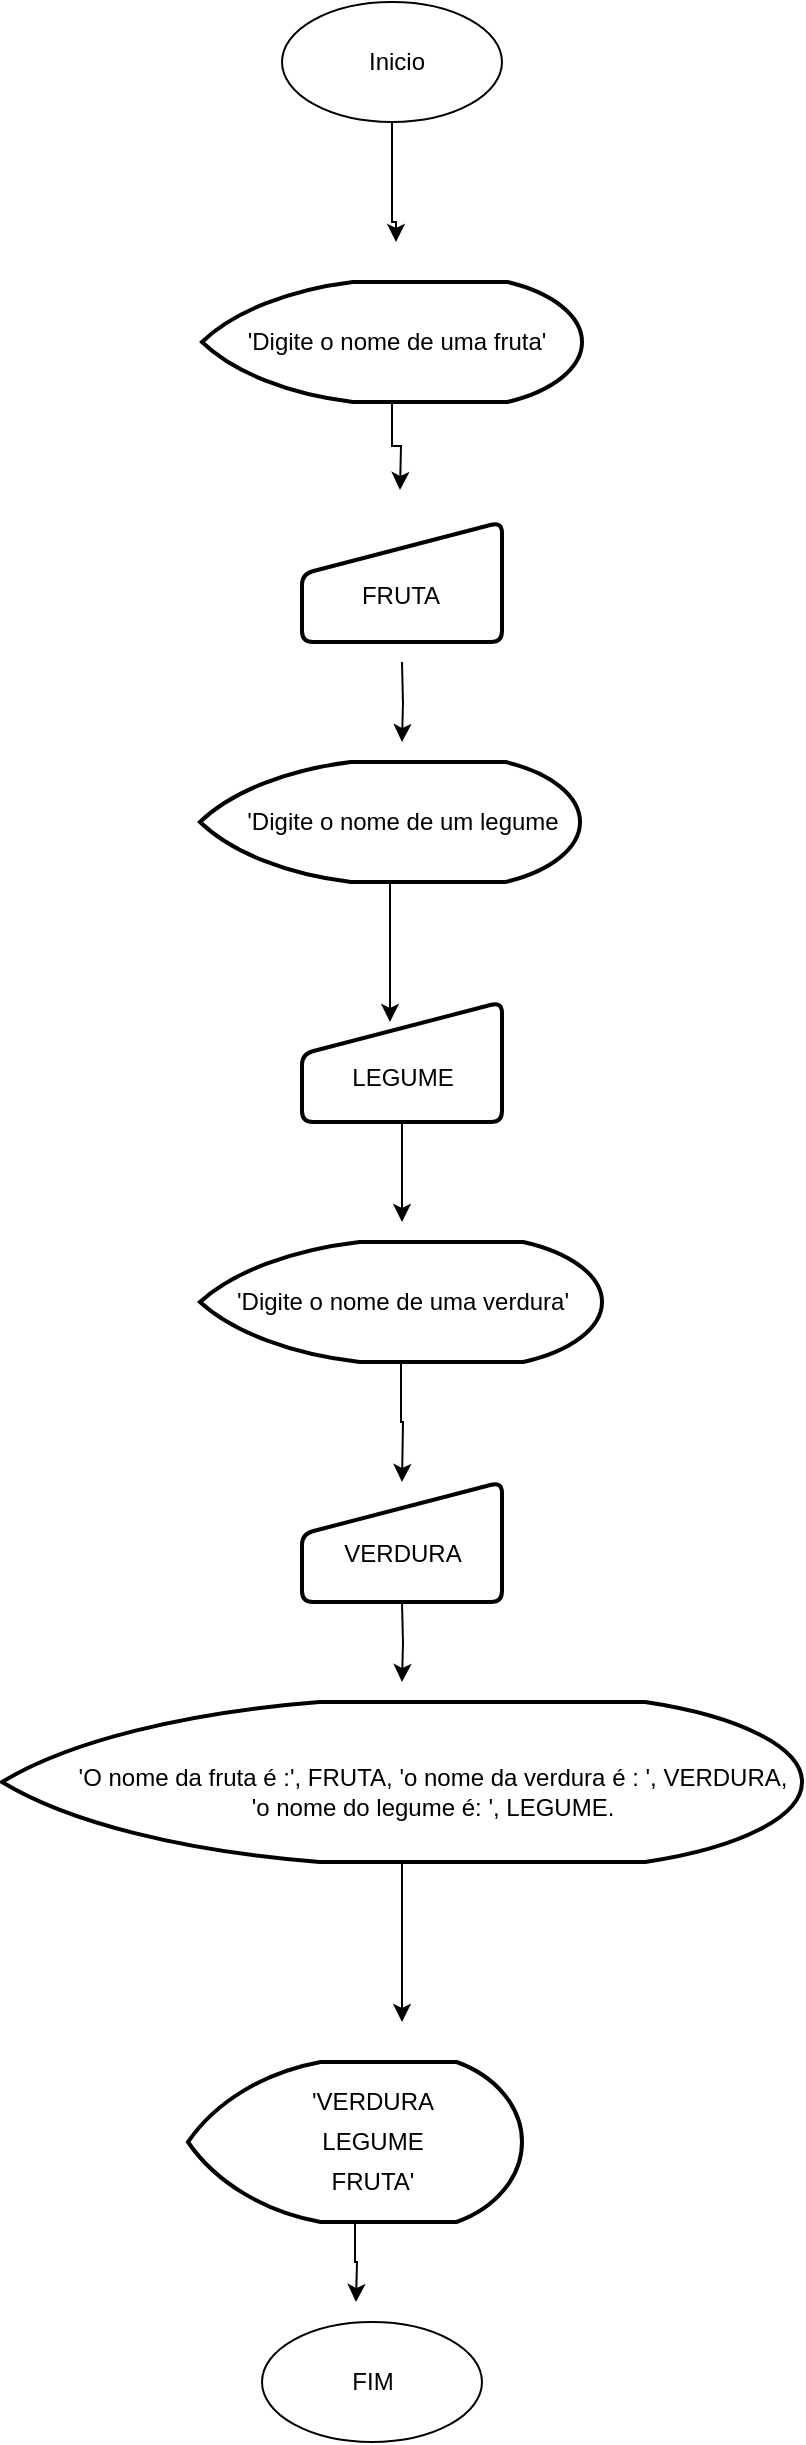 <mxfile version="14.6.3" type="device" pages="8"><diagram id="4xXaV6wJcyhRqf-PFZcg" name="Exercicio 1"><mxGraphModel dx="1021" dy="500" grid="1" gridSize="10" guides="1" tooltips="1" connect="1" arrows="1" fold="1" page="1" pageScale="1" pageWidth="827" pageHeight="1169" math="0" shadow="0"><root><mxCell id="0"/><mxCell id="1" parent="0"/><mxCell id="FfEBx_Qnck2A7VvQlP5I-17" value="" style="edgeStyle=orthogonalEdgeStyle;rounded=0;orthogonalLoop=1;jettySize=auto;html=1;" edge="1" parent="1" source="FfEBx_Qnck2A7VvQlP5I-1"><mxGeometry relative="1" as="geometry"><mxPoint x="417" y="340" as="targetPoint"/><Array as="points"><mxPoint x="415" y="330"/><mxPoint x="417" y="330"/></Array></mxGeometry></mxCell><mxCell id="FfEBx_Qnck2A7VvQlP5I-1" value="" style="ellipse;whiteSpace=wrap;html=1;" vertex="1" parent="1"><mxGeometry x="360" y="220" width="110" height="60" as="geometry"/></mxCell><mxCell id="FfEBx_Qnck2A7VvQlP5I-2" value="Inicio" style="text;html=1;align=center;verticalAlign=middle;resizable=0;points=[];autosize=1;strokeColor=none;" vertex="1" parent="1"><mxGeometry x="397" y="240" width="40" height="20" as="geometry"/></mxCell><mxCell id="FfEBx_Qnck2A7VvQlP5I-18" value="" style="edgeStyle=orthogonalEdgeStyle;rounded=0;orthogonalLoop=1;jettySize=auto;html=1;" edge="1" parent="1" source="FfEBx_Qnck2A7VvQlP5I-3"><mxGeometry relative="1" as="geometry"><mxPoint x="419" y="464" as="targetPoint"/></mxGeometry></mxCell><mxCell id="FfEBx_Qnck2A7VvQlP5I-3" value="" style="strokeWidth=2;html=1;shape=mxgraph.flowchart.display;whiteSpace=wrap;" vertex="1" parent="1"><mxGeometry x="320" y="360" width="190" height="60" as="geometry"/></mxCell><mxCell id="FfEBx_Qnck2A7VvQlP5I-5" value="'Digite o nome de uma fruta'" style="text;html=1;align=center;verticalAlign=middle;resizable=0;points=[];autosize=1;strokeColor=none;" vertex="1" parent="1"><mxGeometry x="337" y="380" width="160" height="20" as="geometry"/></mxCell><mxCell id="FfEBx_Qnck2A7VvQlP5I-6" value="" style="html=1;strokeWidth=2;shape=manualInput;whiteSpace=wrap;rounded=1;size=26;arcSize=11;" vertex="1" parent="1"><mxGeometry x="370" y="480" width="100" height="60" as="geometry"/></mxCell><mxCell id="FfEBx_Qnck2A7VvQlP5I-20" value="" style="edgeStyle=orthogonalEdgeStyle;rounded=0;orthogonalLoop=1;jettySize=auto;html=1;" edge="1" parent="1"><mxGeometry relative="1" as="geometry"><mxPoint x="420" y="550" as="sourcePoint"/><mxPoint x="420" y="590" as="targetPoint"/></mxGeometry></mxCell><mxCell id="FfEBx_Qnck2A7VvQlP5I-7" value="FRUTA" style="text;html=1;align=center;verticalAlign=middle;resizable=0;points=[];autosize=1;strokeColor=none;" vertex="1" parent="1"><mxGeometry x="394" y="507" width="50" height="20" as="geometry"/></mxCell><mxCell id="FfEBx_Qnck2A7VvQlP5I-21" value="" style="edgeStyle=orthogonalEdgeStyle;rounded=0;orthogonalLoop=1;jettySize=auto;html=1;" edge="1" parent="1" source="FfEBx_Qnck2A7VvQlP5I-8"><mxGeometry relative="1" as="geometry"><mxPoint x="414" y="730" as="targetPoint"/></mxGeometry></mxCell><mxCell id="FfEBx_Qnck2A7VvQlP5I-8" value="" style="strokeWidth=2;html=1;shape=mxgraph.flowchart.display;whiteSpace=wrap;" vertex="1" parent="1"><mxGeometry x="319" y="600" width="190" height="60" as="geometry"/></mxCell><mxCell id="FfEBx_Qnck2A7VvQlP5I-9" value="'Digite o nome de um legume" style="text;html=1;align=center;verticalAlign=middle;resizable=0;points=[];autosize=1;strokeColor=none;" vertex="1" parent="1"><mxGeometry x="335" y="620" width="170" height="20" as="geometry"/></mxCell><mxCell id="FfEBx_Qnck2A7VvQlP5I-23" value="" style="edgeStyle=orthogonalEdgeStyle;rounded=0;orthogonalLoop=1;jettySize=auto;html=1;" edge="1" parent="1" source="FfEBx_Qnck2A7VvQlP5I-10"><mxGeometry relative="1" as="geometry"><mxPoint x="420" y="830" as="targetPoint"/></mxGeometry></mxCell><mxCell id="FfEBx_Qnck2A7VvQlP5I-10" value="" style="html=1;strokeWidth=2;shape=manualInput;whiteSpace=wrap;rounded=1;size=26;arcSize=11;" vertex="1" parent="1"><mxGeometry x="370" y="720" width="100" height="60" as="geometry"/></mxCell><mxCell id="FfEBx_Qnck2A7VvQlP5I-11" value="LEGUME" style="text;html=1;align=center;verticalAlign=middle;resizable=0;points=[];autosize=1;strokeColor=none;" vertex="1" parent="1"><mxGeometry x="385" y="748" width="70" height="20" as="geometry"/></mxCell><mxCell id="FfEBx_Qnck2A7VvQlP5I-22" value="" style="edgeStyle=orthogonalEdgeStyle;rounded=0;orthogonalLoop=1;jettySize=auto;html=1;" edge="1" parent="1" source="FfEBx_Qnck2A7VvQlP5I-12"><mxGeometry relative="1" as="geometry"><mxPoint x="420" y="960" as="targetPoint"/></mxGeometry></mxCell><mxCell id="FfEBx_Qnck2A7VvQlP5I-12" value="" style="strokeWidth=2;html=1;shape=mxgraph.flowchart.display;whiteSpace=wrap;" vertex="1" parent="1"><mxGeometry x="319" y="840" width="201" height="60" as="geometry"/></mxCell><mxCell id="FfEBx_Qnck2A7VvQlP5I-13" value="'Digite o nome de uma verdura'" style="text;html=1;align=center;verticalAlign=middle;resizable=0;points=[];autosize=1;strokeColor=none;" vertex="1" parent="1"><mxGeometry x="330" y="860" width="180" height="20" as="geometry"/></mxCell><mxCell id="FfEBx_Qnck2A7VvQlP5I-14" value="" style="html=1;strokeWidth=2;shape=manualInput;whiteSpace=wrap;rounded=1;size=26;arcSize=11;" vertex="1" parent="1"><mxGeometry x="370" y="960" width="100" height="60" as="geometry"/></mxCell><mxCell id="FfEBx_Qnck2A7VvQlP5I-26" value="" style="edgeStyle=orthogonalEdgeStyle;rounded=0;orthogonalLoop=1;jettySize=auto;html=1;" edge="1" parent="1"><mxGeometry relative="1" as="geometry"><mxPoint x="420" y="1020" as="sourcePoint"/><mxPoint x="420" y="1060" as="targetPoint"/></mxGeometry></mxCell><mxCell id="FfEBx_Qnck2A7VvQlP5I-15" value="VERDURA" style="text;html=1;align=center;verticalAlign=middle;resizable=0;points=[];autosize=1;strokeColor=none;" vertex="1" parent="1"><mxGeometry x="385" y="986" width="70" height="20" as="geometry"/></mxCell><mxCell id="FfEBx_Qnck2A7VvQlP5I-31" value="" style="edgeStyle=orthogonalEdgeStyle;rounded=0;orthogonalLoop=1;jettySize=auto;html=1;" edge="1" parent="1" source="FfEBx_Qnck2A7VvQlP5I-24"><mxGeometry relative="1" as="geometry"><mxPoint x="420" y="1230" as="targetPoint"/></mxGeometry></mxCell><mxCell id="FfEBx_Qnck2A7VvQlP5I-24" value="" style="strokeWidth=2;html=1;shape=mxgraph.flowchart.display;whiteSpace=wrap;" vertex="1" parent="1"><mxGeometry x="220" y="1070" width="400" height="80" as="geometry"/></mxCell><mxCell id="FfEBx_Qnck2A7VvQlP5I-25" value="'O nome da fruta é :', FRUTA, 'o nome da verdura é : ', VERDURA, &lt;br&gt;'o nome do legume é: ', LEGUME." style="text;html=1;align=center;verticalAlign=middle;resizable=0;points=[];autosize=1;strokeColor=none;" vertex="1" parent="1"><mxGeometry x="250" y="1100" width="370" height="30" as="geometry"/></mxCell><mxCell id="FfEBx_Qnck2A7VvQlP5I-34" value="" style="edgeStyle=orthogonalEdgeStyle;rounded=0;orthogonalLoop=1;jettySize=auto;html=1;" edge="1" parent="1" source="FfEBx_Qnck2A7VvQlP5I-27"><mxGeometry relative="1" as="geometry"><mxPoint x="397" y="1370" as="targetPoint"/></mxGeometry></mxCell><mxCell id="FfEBx_Qnck2A7VvQlP5I-27" value="" style="strokeWidth=2;html=1;shape=mxgraph.flowchart.display;whiteSpace=wrap;" vertex="1" parent="1"><mxGeometry x="313" y="1250" width="167" height="80" as="geometry"/></mxCell><mxCell id="FfEBx_Qnck2A7VvQlP5I-28" value="'VERDURA" style="text;html=1;align=center;verticalAlign=middle;resizable=0;points=[];autosize=1;strokeColor=none;" vertex="1" parent="1"><mxGeometry x="365" y="1260" width="80" height="20" as="geometry"/></mxCell><mxCell id="FfEBx_Qnck2A7VvQlP5I-29" value="LEGUME" style="text;html=1;align=center;verticalAlign=middle;resizable=0;points=[];autosize=1;strokeColor=none;" vertex="1" parent="1"><mxGeometry x="370" y="1280" width="70" height="20" as="geometry"/></mxCell><mxCell id="FfEBx_Qnck2A7VvQlP5I-30" value="FRUTA'" style="text;html=1;align=center;verticalAlign=middle;resizable=0;points=[];autosize=1;strokeColor=none;" vertex="1" parent="1"><mxGeometry x="375" y="1300" width="60" height="20" as="geometry"/></mxCell><mxCell id="FfEBx_Qnck2A7VvQlP5I-32" value="" style="ellipse;whiteSpace=wrap;html=1;" vertex="1" parent="1"><mxGeometry x="350" y="1380" width="110" height="60" as="geometry"/></mxCell><mxCell id="FfEBx_Qnck2A7VvQlP5I-33" value="FIM" style="text;html=1;align=center;verticalAlign=middle;resizable=0;points=[];autosize=1;strokeColor=none;" vertex="1" parent="1"><mxGeometry x="385" y="1400" width="40" height="20" as="geometry"/></mxCell></root></mxGraphModel></diagram><diagram id="eUPMlc7Hm2FNqiWHgAwe" name="Exercicio 2"><mxGraphModel dx="723" dy="402" grid="1" gridSize="10" guides="1" tooltips="1" connect="1" arrows="1" fold="1" page="1" pageScale="1" pageWidth="827" pageHeight="1169" math="0" shadow="0"><root><mxCell id="I_I2NzcYlWP0dSkJJv5J-0"/><mxCell id="I_I2NzcYlWP0dSkJJv5J-1" parent="I_I2NzcYlWP0dSkJJv5J-0"/><mxCell id="BSDb73-Xir1l4lAZEhzO-0" value="" style="edgeStyle=orthogonalEdgeStyle;rounded=0;orthogonalLoop=1;jettySize=auto;html=1;" edge="1" parent="I_I2NzcYlWP0dSkJJv5J-1" source="BSDb73-Xir1l4lAZEhzO-1"><mxGeometry relative="1" as="geometry"><mxPoint x="417" y="340" as="targetPoint"/><Array as="points"><mxPoint x="415" y="330"/><mxPoint x="417" y="330"/></Array></mxGeometry></mxCell><mxCell id="BSDb73-Xir1l4lAZEhzO-1" value="" style="ellipse;whiteSpace=wrap;html=1;" vertex="1" parent="I_I2NzcYlWP0dSkJJv5J-1"><mxGeometry x="360" y="220" width="110" height="60" as="geometry"/></mxCell><mxCell id="BSDb73-Xir1l4lAZEhzO-2" value="Inicio" style="text;html=1;align=center;verticalAlign=middle;resizable=0;points=[];autosize=1;strokeColor=none;" vertex="1" parent="I_I2NzcYlWP0dSkJJv5J-1"><mxGeometry x="397" y="240" width="40" height="20" as="geometry"/></mxCell><mxCell id="BSDb73-Xir1l4lAZEhzO-60" value="" style="edgeStyle=orthogonalEdgeStyle;rounded=0;orthogonalLoop=1;jettySize=auto;html=1;" edge="1" parent="I_I2NzcYlWP0dSkJJv5J-1" source="BSDb73-Xir1l4lAZEhzO-4" target="BSDb73-Xir1l4lAZEhzO-6"><mxGeometry relative="1" as="geometry"/></mxCell><mxCell id="BSDb73-Xir1l4lAZEhzO-4" value="" style="strokeWidth=2;html=1;shape=mxgraph.flowchart.display;whiteSpace=wrap;" vertex="1" parent="I_I2NzcYlWP0dSkJJv5J-1"><mxGeometry x="320" y="360" width="190" height="60" as="geometry"/></mxCell><mxCell id="BSDb73-Xir1l4lAZEhzO-5" value="'Digite o nome de uma fruta'" style="text;html=1;align=center;verticalAlign=middle;resizable=0;points=[];autosize=1;strokeColor=none;" vertex="1" parent="I_I2NzcYlWP0dSkJJv5J-1"><mxGeometry x="337" y="380" width="160" height="20" as="geometry"/></mxCell><mxCell id="BSDb73-Xir1l4lAZEhzO-6" value="" style="html=1;strokeWidth=2;shape=manualInput;whiteSpace=wrap;rounded=1;size=26;arcSize=11;" vertex="1" parent="I_I2NzcYlWP0dSkJJv5J-1"><mxGeometry x="370" y="480" width="100" height="60" as="geometry"/></mxCell><mxCell id="BSDb73-Xir1l4lAZEhzO-7" value="" style="edgeStyle=orthogonalEdgeStyle;rounded=0;orthogonalLoop=1;jettySize=auto;html=1;" edge="1" parent="I_I2NzcYlWP0dSkJJv5J-1"><mxGeometry relative="1" as="geometry"><mxPoint x="420" y="550" as="sourcePoint"/><mxPoint x="420" y="590" as="targetPoint"/></mxGeometry></mxCell><mxCell id="BSDb73-Xir1l4lAZEhzO-8" value="FRUTA" style="text;html=1;align=center;verticalAlign=middle;resizable=0;points=[];autosize=1;strokeColor=none;" vertex="1" parent="I_I2NzcYlWP0dSkJJv5J-1"><mxGeometry x="394" y="507" width="50" height="20" as="geometry"/></mxCell><mxCell id="BSDb73-Xir1l4lAZEhzO-61" value="" style="strokeWidth=2;html=1;shape=mxgraph.flowchart.display;whiteSpace=wrap;" vertex="1" parent="I_I2NzcYlWP0dSkJJv5J-1"><mxGeometry x="319" y="600" width="190" height="60" as="geometry"/></mxCell><mxCell id="BSDb73-Xir1l4lAZEhzO-62" value="'Digite o valor da fruta'" style="text;html=1;align=center;verticalAlign=middle;resizable=0;points=[];autosize=1;strokeColor=none;" vertex="1" parent="I_I2NzcYlWP0dSkJJv5J-1"><mxGeometry x="355" y="620" width="130" height="20" as="geometry"/></mxCell><mxCell id="BSDb73-Xir1l4lAZEhzO-65" value="valor_fruta" style="text;html=1;align=center;verticalAlign=middle;resizable=0;points=[];autosize=1;strokeColor=none;" vertex="1" parent="I_I2NzcYlWP0dSkJJv5J-1"><mxGeometry x="400" y="746" width="70" height="20" as="geometry"/></mxCell><mxCell id="PiwWalhbkOJah1XLX6K4-0" value="" style="edgeStyle=orthogonalEdgeStyle;rounded=0;orthogonalLoop=1;jettySize=auto;html=1;" edge="1" parent="I_I2NzcYlWP0dSkJJv5J-1" source="PiwWalhbkOJah1XLX6K4-1"><mxGeometry relative="1" as="geometry"><mxPoint x="414" y="730" as="targetPoint"/></mxGeometry></mxCell><mxCell id="PiwWalhbkOJah1XLX6K4-1" value="" style="strokeWidth=2;html=1;shape=mxgraph.flowchart.display;whiteSpace=wrap;" vertex="1" parent="I_I2NzcYlWP0dSkJJv5J-1"><mxGeometry x="319" y="600" width="190" height="60" as="geometry"/></mxCell><mxCell id="PiwWalhbkOJah1XLX6K4-2" value="'Digite o preço da fruta'" style="text;html=1;align=center;verticalAlign=middle;resizable=0;points=[];autosize=1;strokeColor=none;" vertex="1" parent="I_I2NzcYlWP0dSkJJv5J-1"><mxGeometry x="350" y="620" width="140" height="20" as="geometry"/></mxCell><mxCell id="PiwWalhbkOJah1XLX6K4-3" value="" style="edgeStyle=orthogonalEdgeStyle;rounded=0;orthogonalLoop=1;jettySize=auto;html=1;" edge="1" parent="I_I2NzcYlWP0dSkJJv5J-1" source="PiwWalhbkOJah1XLX6K4-4"><mxGeometry relative="1" as="geometry"><mxPoint x="420" y="830" as="targetPoint"/></mxGeometry></mxCell><mxCell id="PiwWalhbkOJah1XLX6K4-4" value="" style="html=1;strokeWidth=2;shape=manualInput;whiteSpace=wrap;rounded=1;size=26;arcSize=11;" vertex="1" parent="I_I2NzcYlWP0dSkJJv5J-1"><mxGeometry x="370" y="720" width="100" height="60" as="geometry"/></mxCell><mxCell id="PiwWalhbkOJah1XLX6K4-5" value="preco_fruta" style="text;html=1;align=center;verticalAlign=middle;resizable=0;points=[];autosize=1;strokeColor=none;" vertex="1" parent="I_I2NzcYlWP0dSkJJv5J-1"><mxGeometry x="380" y="748" width="80" height="20" as="geometry"/></mxCell><mxCell id="PiwWalhbkOJah1XLX6K4-6" value="" style="edgeStyle=orthogonalEdgeStyle;rounded=0;orthogonalLoop=1;jettySize=auto;html=1;" edge="1" parent="I_I2NzcYlWP0dSkJJv5J-1" source="PiwWalhbkOJah1XLX6K4-7" target="PiwWalhbkOJah1XLX6K4-9"><mxGeometry relative="1" as="geometry"/></mxCell><mxCell id="PiwWalhbkOJah1XLX6K4-7" value="" style="strokeWidth=2;html=1;shape=mxgraph.flowchart.display;whiteSpace=wrap;" vertex="1" parent="I_I2NzcYlWP0dSkJJv5J-1"><mxGeometry x="319" y="840" width="190" height="60" as="geometry"/></mxCell><mxCell id="PiwWalhbkOJah1XLX6K4-8" value="'Digite o nome de um&amp;nbsp; legume'" style="text;html=1;align=center;verticalAlign=middle;resizable=0;points=[];autosize=1;strokeColor=none;" vertex="1" parent="I_I2NzcYlWP0dSkJJv5J-1"><mxGeometry x="326" y="860" width="180" height="20" as="geometry"/></mxCell><mxCell id="PiwWalhbkOJah1XLX6K4-16" value="" style="edgeStyle=orthogonalEdgeStyle;rounded=0;orthogonalLoop=1;jettySize=auto;html=1;" edge="1" parent="I_I2NzcYlWP0dSkJJv5J-1" source="PiwWalhbkOJah1XLX6K4-9"><mxGeometry relative="1" as="geometry"><mxPoint x="420" y="1070" as="targetPoint"/></mxGeometry></mxCell><mxCell id="PiwWalhbkOJah1XLX6K4-9" value="" style="html=1;strokeWidth=2;shape=manualInput;whiteSpace=wrap;rounded=1;size=26;arcSize=11;" vertex="1" parent="I_I2NzcYlWP0dSkJJv5J-1"><mxGeometry x="369" y="960" width="100" height="60" as="geometry"/></mxCell><mxCell id="PiwWalhbkOJah1XLX6K4-10" value="LEGUME" style="text;html=1;align=center;verticalAlign=middle;resizable=0;points=[];autosize=1;strokeColor=none;" vertex="1" parent="I_I2NzcYlWP0dSkJJv5J-1"><mxGeometry x="383" y="987" width="70" height="20" as="geometry"/></mxCell><mxCell id="PiwWalhbkOJah1XLX6K4-11" value="" style="edgeStyle=orthogonalEdgeStyle;rounded=0;orthogonalLoop=1;jettySize=auto;html=1;" edge="1" parent="I_I2NzcYlWP0dSkJJv5J-1" source="PiwWalhbkOJah1XLX6K4-12" target="PiwWalhbkOJah1XLX6K4-14"><mxGeometry relative="1" as="geometry"/></mxCell><mxCell id="PiwWalhbkOJah1XLX6K4-12" value="" style="strokeWidth=2;html=1;shape=mxgraph.flowchart.display;whiteSpace=wrap;" vertex="1" parent="I_I2NzcYlWP0dSkJJv5J-1"><mxGeometry x="323" y="1080" width="190" height="60" as="geometry"/></mxCell><mxCell id="PiwWalhbkOJah1XLX6K4-13" value="'Digite o preço do legume'" style="text;html=1;align=center;verticalAlign=middle;resizable=0;points=[];autosize=1;strokeColor=none;" vertex="1" parent="I_I2NzcYlWP0dSkJJv5J-1"><mxGeometry x="345" y="1100" width="150" height="20" as="geometry"/></mxCell><mxCell id="PiwWalhbkOJah1XLX6K4-23" value="" style="edgeStyle=orthogonalEdgeStyle;rounded=0;orthogonalLoop=1;jettySize=auto;html=1;" edge="1" parent="I_I2NzcYlWP0dSkJJv5J-1" source="PiwWalhbkOJah1XLX6K4-14"><mxGeometry relative="1" as="geometry"><mxPoint x="422" y="1310" as="targetPoint"/></mxGeometry></mxCell><mxCell id="PiwWalhbkOJah1XLX6K4-14" value="" style="html=1;strokeWidth=2;shape=manualInput;whiteSpace=wrap;rounded=1;size=26;arcSize=11;" vertex="1" parent="I_I2NzcYlWP0dSkJJv5J-1"><mxGeometry x="373" y="1200" width="100" height="60" as="geometry"/></mxCell><mxCell id="PiwWalhbkOJah1XLX6K4-15" value="preco_legume" style="text;html=1;align=center;verticalAlign=middle;resizable=0;points=[];autosize=1;strokeColor=none;" vertex="1" parent="I_I2NzcYlWP0dSkJJv5J-1"><mxGeometry x="377" y="1227" width="90" height="20" as="geometry"/></mxCell><mxCell id="PiwWalhbkOJah1XLX6K4-17" value="" style="edgeStyle=orthogonalEdgeStyle;rounded=0;orthogonalLoop=1;jettySize=auto;html=1;" edge="1" parent="I_I2NzcYlWP0dSkJJv5J-1" source="PiwWalhbkOJah1XLX6K4-18" target="PiwWalhbkOJah1XLX6K4-20"><mxGeometry relative="1" as="geometry"/></mxCell><mxCell id="PiwWalhbkOJah1XLX6K4-18" value="" style="strokeWidth=2;html=1;shape=mxgraph.flowchart.display;whiteSpace=wrap;" vertex="1" parent="I_I2NzcYlWP0dSkJJv5J-1"><mxGeometry x="325" y="1320" width="190" height="60" as="geometry"/></mxCell><mxCell id="PiwWalhbkOJah1XLX6K4-19" value="'Digite o nome de uma verdura'" style="text;html=1;align=center;verticalAlign=middle;resizable=0;points=[];autosize=1;strokeColor=none;" vertex="1" parent="I_I2NzcYlWP0dSkJJv5J-1"><mxGeometry x="332" y="1340" width="180" height="20" as="geometry"/></mxCell><mxCell id="PiwWalhbkOJah1XLX6K4-29" value="" style="edgeStyle=orthogonalEdgeStyle;rounded=0;orthogonalLoop=1;jettySize=auto;html=1;" edge="1" parent="I_I2NzcYlWP0dSkJJv5J-1" source="PiwWalhbkOJah1XLX6K4-20"><mxGeometry relative="1" as="geometry"><mxPoint x="425" y="1550" as="targetPoint"/></mxGeometry></mxCell><mxCell id="PiwWalhbkOJah1XLX6K4-20" value="" style="html=1;strokeWidth=2;shape=manualInput;whiteSpace=wrap;rounded=1;size=26;arcSize=11;" vertex="1" parent="I_I2NzcYlWP0dSkJJv5J-1"><mxGeometry x="375" y="1440" width="100" height="60" as="geometry"/></mxCell><mxCell id="PiwWalhbkOJah1XLX6K4-21" value="VERDURA" style="text;html=1;align=center;verticalAlign=middle;resizable=0;points=[];autosize=1;strokeColor=none;" vertex="1" parent="I_I2NzcYlWP0dSkJJv5J-1"><mxGeometry x="389" y="1467" width="70" height="20" as="geometry"/></mxCell><mxCell id="PiwWalhbkOJah1XLX6K4-24" value="" style="edgeStyle=orthogonalEdgeStyle;rounded=0;orthogonalLoop=1;jettySize=auto;html=1;" edge="1" parent="I_I2NzcYlWP0dSkJJv5J-1" source="PiwWalhbkOJah1XLX6K4-25" target="PiwWalhbkOJah1XLX6K4-27"><mxGeometry relative="1" as="geometry"/></mxCell><mxCell id="PiwWalhbkOJah1XLX6K4-25" value="" style="strokeWidth=2;html=1;shape=mxgraph.flowchart.display;whiteSpace=wrap;" vertex="1" parent="I_I2NzcYlWP0dSkJJv5J-1"><mxGeometry x="319" y="1560" width="190" height="60" as="geometry"/></mxCell><mxCell id="PiwWalhbkOJah1XLX6K4-26" value="'Digite o preço da VERDURA'" style="text;html=1;align=center;verticalAlign=middle;resizable=0;points=[];autosize=1;strokeColor=none;" vertex="1" parent="I_I2NzcYlWP0dSkJJv5J-1"><mxGeometry x="331" y="1580" width="170" height="20" as="geometry"/></mxCell><mxCell id="PiwWalhbkOJah1XLX6K4-37" value="" style="edgeStyle=orthogonalEdgeStyle;rounded=0;orthogonalLoop=1;jettySize=auto;html=1;" edge="1" parent="I_I2NzcYlWP0dSkJJv5J-1" source="PiwWalhbkOJah1XLX6K4-27"><mxGeometry relative="1" as="geometry"><mxPoint x="417" y="1775" as="targetPoint"/></mxGeometry></mxCell><mxCell id="PiwWalhbkOJah1XLX6K4-27" value="" style="html=1;strokeWidth=2;shape=manualInput;whiteSpace=wrap;rounded=1;size=26;arcSize=11;" vertex="1" parent="I_I2NzcYlWP0dSkJJv5J-1"><mxGeometry x="369" y="1680" width="100" height="60" as="geometry"/></mxCell><mxCell id="PiwWalhbkOJah1XLX6K4-28" value="preco_verdura" style="text;html=1;align=center;verticalAlign=middle;resizable=0;points=[];autosize=1;strokeColor=none;" vertex="1" parent="I_I2NzcYlWP0dSkJJv5J-1"><mxGeometry x="373" y="1707" width="90" height="20" as="geometry"/></mxCell><mxCell id="PiwWalhbkOJah1XLX6K4-38" value="" style="edgeStyle=orthogonalEdgeStyle;rounded=0;orthogonalLoop=1;jettySize=auto;html=1;" edge="1" parent="I_I2NzcYlWP0dSkJJv5J-1" source="PiwWalhbkOJah1XLX6K4-30"><mxGeometry relative="1" as="geometry"><mxPoint x="415" y="1875" as="targetPoint"/></mxGeometry></mxCell><mxCell id="PiwWalhbkOJah1XLX6K4-30" value="" style="strokeWidth=2;html=1;shape=mxgraph.flowchart.display;whiteSpace=wrap;" vertex="1" parent="I_I2NzcYlWP0dSkJJv5J-1"><mxGeometry x="325" y="1790" width="171" height="60" as="geometry"/></mxCell><mxCell id="PiwWalhbkOJah1XLX6K4-31" value="'FRUTA : preco_fruta'" style="text;html=1;align=center;verticalAlign=middle;resizable=0;points=[];autosize=1;strokeColor=none;" vertex="1" parent="I_I2NzcYlWP0dSkJJv5J-1"><mxGeometry x="352" y="1810" width="130" height="20" as="geometry"/></mxCell><mxCell id="PiwWalhbkOJah1XLX6K4-39" value="" style="edgeStyle=orthogonalEdgeStyle;rounded=0;orthogonalLoop=1;jettySize=auto;html=1;" edge="1" parent="I_I2NzcYlWP0dSkJJv5J-1" source="PiwWalhbkOJah1XLX6K4-32"><mxGeometry relative="1" as="geometry"><mxPoint x="409" y="1990" as="targetPoint"/></mxGeometry></mxCell><mxCell id="PiwWalhbkOJah1XLX6K4-32" value="" style="strokeWidth=2;html=1;shape=mxgraph.flowchart.display;whiteSpace=wrap;" vertex="1" parent="I_I2NzcYlWP0dSkJJv5J-1"><mxGeometry x="323" y="1880" width="171" height="60" as="geometry"/></mxCell><mxCell id="PiwWalhbkOJah1XLX6K4-33" value="'LEGUME : preco_legume'" style="text;html=1;align=center;verticalAlign=middle;resizable=0;points=[];autosize=1;strokeColor=none;" vertex="1" parent="I_I2NzcYlWP0dSkJJv5J-1"><mxGeometry x="335" y="1900" width="160" height="20" as="geometry"/></mxCell><mxCell id="PiwWalhbkOJah1XLX6K4-40" value="" style="edgeStyle=orthogonalEdgeStyle;rounded=0;orthogonalLoop=1;jettySize=auto;html=1;" edge="1" parent="I_I2NzcYlWP0dSkJJv5J-1" source="PiwWalhbkOJah1XLX6K4-34" target="PiwWalhbkOJah1XLX6K4-36"><mxGeometry relative="1" as="geometry"/></mxCell><mxCell id="PiwWalhbkOJah1XLX6K4-34" value="" style="strokeWidth=2;html=1;shape=mxgraph.flowchart.display;whiteSpace=wrap;" vertex="1" parent="I_I2NzcYlWP0dSkJJv5J-1"><mxGeometry x="326" y="2000" width="171" height="60" as="geometry"/></mxCell><mxCell id="PiwWalhbkOJah1XLX6K4-35" value="'VERDURA : preco_verdura'" style="text;html=1;align=center;verticalAlign=middle;resizable=0;points=[];autosize=1;strokeColor=none;" vertex="1" parent="I_I2NzcYlWP0dSkJJv5J-1"><mxGeometry x="330" y="2020" width="170" height="20" as="geometry"/></mxCell><mxCell id="PiwWalhbkOJah1XLX6K4-36" value="FIM" style="ellipse;whiteSpace=wrap;html=1;" vertex="1" parent="I_I2NzcYlWP0dSkJJv5J-1"><mxGeometry x="357" y="2130" width="110" height="60" as="geometry"/></mxCell></root></mxGraphModel></diagram><diagram id="bEf9chpRdKnAudlRC2JS" name="Exercicio 3"><mxGraphModel dx="1021" dy="567" grid="1" gridSize="10" guides="1" tooltips="1" connect="1" arrows="1" fold="1" page="1" pageScale="1" pageWidth="827" pageHeight="1169" math="0" shadow="0"><root><mxCell id="dAYqcPEC16UT9F-lGAGG-0"/><mxCell id="dAYqcPEC16UT9F-lGAGG-1" parent="dAYqcPEC16UT9F-lGAGG-0"/><mxCell id="dAYqcPEC16UT9F-lGAGG-2" value="" style="verticalLabelPosition=bottom;verticalAlign=top;html=1;shape=mxgraph.flowchart.on-page_reference;" vertex="1" parent="dAYqcPEC16UT9F-lGAGG-1"><mxGeometry x="360" y="60" width="100" height="70" as="geometry"/></mxCell><mxCell id="dAYqcPEC16UT9F-lGAGG-16" value="" style="edgeStyle=orthogonalEdgeStyle;rounded=0;orthogonalLoop=1;jettySize=auto;html=1;fontSize=16;" edge="1" parent="dAYqcPEC16UT9F-lGAGG-1"><mxGeometry relative="1" as="geometry"><mxPoint x="415" y="140" as="sourcePoint"/><mxPoint x="415" y="170" as="targetPoint"/></mxGeometry></mxCell><mxCell id="dAYqcPEC16UT9F-lGAGG-3" value="Inicio" style="text;html=1;align=center;verticalAlign=middle;resizable=0;points=[];autosize=1;strokeColor=none;" vertex="1" parent="dAYqcPEC16UT9F-lGAGG-1"><mxGeometry x="390" y="85" width="40" height="20" as="geometry"/></mxCell><mxCell id="dAYqcPEC16UT9F-lGAGG-4" value="" style="strokeWidth=2;html=1;shape=mxgraph.flowchart.display;whiteSpace=wrap;" vertex="1" parent="dAYqcPEC16UT9F-lGAGG-1"><mxGeometry x="310" y="190" width="190" height="60" as="geometry"/></mxCell><mxCell id="dAYqcPEC16UT9F-lGAGG-5" value="'Digite um número'" style="text;html=1;align=center;verticalAlign=middle;resizable=0;points=[];autosize=1;strokeColor=none;fontSize=16;" vertex="1" parent="dAYqcPEC16UT9F-lGAGG-1"><mxGeometry x="340" y="210" width="150" height="20" as="geometry"/></mxCell><mxCell id="dAYqcPEC16UT9F-lGAGG-6" value="" style="html=1;strokeWidth=2;shape=manualInput;whiteSpace=wrap;rounded=1;size=26;arcSize=11;fontSize=16;" vertex="1" parent="dAYqcPEC16UT9F-lGAGG-1"><mxGeometry x="364" y="320" width="100" height="60" as="geometry"/></mxCell><mxCell id="dAYqcPEC16UT9F-lGAGG-7" value="numero" style="text;html=1;align=center;verticalAlign=middle;resizable=0;points=[];autosize=1;strokeColor=none;fontSize=16;" vertex="1" parent="dAYqcPEC16UT9F-lGAGG-1"><mxGeometry x="380" y="347" width="70" height="20" as="geometry"/></mxCell><mxCell id="dAYqcPEC16UT9F-lGAGG-8" value="" style="rounded=1;whiteSpace=wrap;html=1;fontSize=16;" vertex="1" parent="dAYqcPEC16UT9F-lGAGG-1"><mxGeometry x="324" y="440" width="180" height="60" as="geometry"/></mxCell><mxCell id="dAYqcPEC16UT9F-lGAGG-9" value="DOBRO = numero * 2&amp;nbsp;" style="text;html=1;align=center;verticalAlign=middle;resizable=0;points=[];autosize=1;strokeColor=none;fontSize=16;" vertex="1" parent="dAYqcPEC16UT9F-lGAGG-1"><mxGeometry x="325" y="460" width="180" height="20" as="geometry"/></mxCell><mxCell id="dAYqcPEC16UT9F-lGAGG-10" value="" style="rounded=1;whiteSpace=wrap;html=1;fontSize=16;" vertex="1" parent="dAYqcPEC16UT9F-lGAGG-1"><mxGeometry x="325" y="570" width="180" height="60" as="geometry"/></mxCell><mxCell id="dAYqcPEC16UT9F-lGAGG-11" value="TRIPLO = numero&amp;nbsp; *&amp;nbsp; 3" style="text;html=1;align=center;verticalAlign=middle;resizable=0;points=[];autosize=1;strokeColor=none;fontSize=16;" vertex="1" parent="dAYqcPEC16UT9F-lGAGG-1"><mxGeometry x="324" y="590" width="180" height="20" as="geometry"/></mxCell><mxCell id="dAYqcPEC16UT9F-lGAGG-12" value="" style="strokeWidth=2;html=1;shape=mxgraph.flowchart.display;whiteSpace=wrap;fontSize=16;" vertex="1" parent="dAYqcPEC16UT9F-lGAGG-1"><mxGeometry x="269" y="710" width="290" height="70" as="geometry"/></mxCell><mxCell id="dAYqcPEC16UT9F-lGAGG-13" value="'O dobro de', numero, 'é', DOBRO" style="text;html=1;align=center;verticalAlign=middle;resizable=0;points=[];autosize=1;strokeColor=none;fontSize=16;" vertex="1" parent="dAYqcPEC16UT9F-lGAGG-1"><mxGeometry x="299" y="735" width="260" height="20" as="geometry"/></mxCell><mxCell id="dAYqcPEC16UT9F-lGAGG-14" value="" style="strokeWidth=2;html=1;shape=mxgraph.flowchart.display;whiteSpace=wrap;fontSize=16;" vertex="1" parent="dAYqcPEC16UT9F-lGAGG-1"><mxGeometry x="270" y="850" width="290" height="70" as="geometry"/></mxCell><mxCell id="dAYqcPEC16UT9F-lGAGG-15" value="'O triplo de', numero, 'é', TRIPLO" style="text;html=1;align=center;verticalAlign=middle;resizable=0;points=[];autosize=1;strokeColor=none;fontSize=16;" vertex="1" parent="dAYqcPEC16UT9F-lGAGG-1"><mxGeometry x="295" y="875" width="250" height="20" as="geometry"/></mxCell><mxCell id="dAYqcPEC16UT9F-lGAGG-17" value="" style="edgeStyle=orthogonalEdgeStyle;rounded=0;orthogonalLoop=1;jettySize=auto;html=1;fontSize=16;" edge="1" parent="dAYqcPEC16UT9F-lGAGG-1"><mxGeometry relative="1" as="geometry"><mxPoint x="419.41" y="260.0" as="sourcePoint"/><mxPoint x="419.41" y="290.0" as="targetPoint"/></mxGeometry></mxCell><mxCell id="dAYqcPEC16UT9F-lGAGG-18" value="" style="edgeStyle=orthogonalEdgeStyle;rounded=0;orthogonalLoop=1;jettySize=auto;html=1;fontSize=16;" edge="1" parent="dAYqcPEC16UT9F-lGAGG-1"><mxGeometry relative="1" as="geometry"><mxPoint x="414" y="390.0" as="sourcePoint"/><mxPoint x="414" y="420.0" as="targetPoint"/></mxGeometry></mxCell><mxCell id="dAYqcPEC16UT9F-lGAGG-19" value="" style="edgeStyle=orthogonalEdgeStyle;rounded=0;orthogonalLoop=1;jettySize=auto;html=1;fontSize=16;" edge="1" parent="dAYqcPEC16UT9F-lGAGG-1"><mxGeometry relative="1" as="geometry"><mxPoint x="413.41" y="510.0" as="sourcePoint"/><mxPoint x="413.41" y="540.0" as="targetPoint"/></mxGeometry></mxCell><mxCell id="dAYqcPEC16UT9F-lGAGG-20" value="" style="edgeStyle=orthogonalEdgeStyle;rounded=0;orthogonalLoop=1;jettySize=auto;html=1;fontSize=16;" edge="1" parent="dAYqcPEC16UT9F-lGAGG-1"><mxGeometry relative="1" as="geometry"><mxPoint x="419.41" y="650.0" as="sourcePoint"/><mxPoint x="419.41" y="680.0" as="targetPoint"/></mxGeometry></mxCell><mxCell id="dAYqcPEC16UT9F-lGAGG-21" value="" style="edgeStyle=orthogonalEdgeStyle;rounded=0;orthogonalLoop=1;jettySize=auto;html=1;fontSize=16;" edge="1" parent="dAYqcPEC16UT9F-lGAGG-1"><mxGeometry relative="1" as="geometry"><mxPoint x="419.41" y="800" as="sourcePoint"/><mxPoint x="419.41" y="830" as="targetPoint"/></mxGeometry></mxCell><mxCell id="dAYqcPEC16UT9F-lGAGG-22" value="" style="verticalLabelPosition=bottom;verticalAlign=top;html=1;shape=mxgraph.flowchart.on-page_reference;" vertex="1" parent="dAYqcPEC16UT9F-lGAGG-1"><mxGeometry x="379" y="950" width="100" height="70" as="geometry"/></mxCell><mxCell id="dAYqcPEC16UT9F-lGAGG-23" value="FIM" style="text;html=1;align=center;verticalAlign=middle;resizable=0;points=[];autosize=1;strokeColor=none;fontSize=16;" vertex="1" parent="dAYqcPEC16UT9F-lGAGG-1"><mxGeometry x="414" y="975" width="40" height="20" as="geometry"/></mxCell></root></mxGraphModel></diagram><diagram id="GV2D9OoF0_krZhId5atf" name="Exercicio 4"><mxGraphModel dx="868" dy="482" grid="1" gridSize="10" guides="1" tooltips="1" connect="1" arrows="1" fold="1" page="1" pageScale="1" pageWidth="827" pageHeight="1169" math="0" shadow="0"><root><mxCell id="1rzENRnoWqWWFmCOSDcs-0"/><mxCell id="1rzENRnoWqWWFmCOSDcs-1" parent="1rzENRnoWqWWFmCOSDcs-0"/></root></mxGraphModel></diagram><diagram name="Exercicio 1" id="BUvHTShKJ4N17NCe9JIi"><mxGraphModel dx="1021" dy="567" grid="1" gridSize="10" guides="1" tooltips="1" connect="1" arrows="1" fold="1" page="1" pageScale="1" pageWidth="827" pageHeight="1169" math="0" shadow="0"><root><mxCell id="0"/><mxCell id="1" parent="0"/><mxCell id="FfEBx_Qnck2A7VvQlP5I-17" value="" style="edgeStyle=orthogonalEdgeStyle;rounded=0;orthogonalLoop=1;jettySize=auto;html=1;" edge="1" parent="1" source="FfEBx_Qnck2A7VvQlP5I-1"><mxGeometry relative="1" as="geometry"><mxPoint x="417" y="340" as="targetPoint"/><Array as="points"><mxPoint x="415" y="330"/><mxPoint x="417" y="330"/></Array></mxGeometry></mxCell><mxCell id="FfEBx_Qnck2A7VvQlP5I-1" value="" style="ellipse;whiteSpace=wrap;html=1;" vertex="1" parent="1"><mxGeometry x="360" y="220" width="110" height="60" as="geometry"/></mxCell><mxCell id="FfEBx_Qnck2A7VvQlP5I-2" value="Inicio" style="text;html=1;align=center;verticalAlign=middle;resizable=0;points=[];autosize=1;strokeColor=none;" vertex="1" parent="1"><mxGeometry x="397" y="240" width="40" height="20" as="geometry"/></mxCell><mxCell id="FfEBx_Qnck2A7VvQlP5I-18" value="" style="edgeStyle=orthogonalEdgeStyle;rounded=0;orthogonalLoop=1;jettySize=auto;html=1;" edge="1" parent="1" source="FfEBx_Qnck2A7VvQlP5I-3"><mxGeometry relative="1" as="geometry"><mxPoint x="419" y="464" as="targetPoint"/></mxGeometry></mxCell><mxCell id="FfEBx_Qnck2A7VvQlP5I-3" value="" style="strokeWidth=2;html=1;shape=mxgraph.flowchart.display;whiteSpace=wrap;" vertex="1" parent="1"><mxGeometry x="320" y="360" width="190" height="60" as="geometry"/></mxCell><mxCell id="FfEBx_Qnck2A7VvQlP5I-5" value="'Digite o nome de uma fruta'" style="text;html=1;align=center;verticalAlign=middle;resizable=0;points=[];autosize=1;strokeColor=none;" vertex="1" parent="1"><mxGeometry x="337" y="380" width="160" height="20" as="geometry"/></mxCell><mxCell id="FfEBx_Qnck2A7VvQlP5I-6" value="" style="html=1;strokeWidth=2;shape=manualInput;whiteSpace=wrap;rounded=1;size=26;arcSize=11;" vertex="1" parent="1"><mxGeometry x="370" y="480" width="100" height="60" as="geometry"/></mxCell><mxCell id="FfEBx_Qnck2A7VvQlP5I-20" value="" style="edgeStyle=orthogonalEdgeStyle;rounded=0;orthogonalLoop=1;jettySize=auto;html=1;" edge="1" parent="1"><mxGeometry relative="1" as="geometry"><mxPoint x="420" y="550" as="sourcePoint"/><mxPoint x="420" y="590" as="targetPoint"/></mxGeometry></mxCell><mxCell id="FfEBx_Qnck2A7VvQlP5I-7" value="FRUTA" style="text;html=1;align=center;verticalAlign=middle;resizable=0;points=[];autosize=1;strokeColor=none;" vertex="1" parent="1"><mxGeometry x="394" y="507" width="50" height="20" as="geometry"/></mxCell><mxCell id="FfEBx_Qnck2A7VvQlP5I-21" value="" style="edgeStyle=orthogonalEdgeStyle;rounded=0;orthogonalLoop=1;jettySize=auto;html=1;" edge="1" parent="1" source="FfEBx_Qnck2A7VvQlP5I-8"><mxGeometry relative="1" as="geometry"><mxPoint x="414" y="730" as="targetPoint"/></mxGeometry></mxCell><mxCell id="FfEBx_Qnck2A7VvQlP5I-8" value="" style="strokeWidth=2;html=1;shape=mxgraph.flowchart.display;whiteSpace=wrap;" vertex="1" parent="1"><mxGeometry x="319" y="600" width="190" height="60" as="geometry"/></mxCell><mxCell id="FfEBx_Qnck2A7VvQlP5I-9" value="'Digite o nome de um legume" style="text;html=1;align=center;verticalAlign=middle;resizable=0;points=[];autosize=1;strokeColor=none;" vertex="1" parent="1"><mxGeometry x="335" y="620" width="170" height="20" as="geometry"/></mxCell><mxCell id="FfEBx_Qnck2A7VvQlP5I-23" value="" style="edgeStyle=orthogonalEdgeStyle;rounded=0;orthogonalLoop=1;jettySize=auto;html=1;" edge="1" parent="1" source="FfEBx_Qnck2A7VvQlP5I-10"><mxGeometry relative="1" as="geometry"><mxPoint x="420" y="830" as="targetPoint"/></mxGeometry></mxCell><mxCell id="FfEBx_Qnck2A7VvQlP5I-10" value="" style="html=1;strokeWidth=2;shape=manualInput;whiteSpace=wrap;rounded=1;size=26;arcSize=11;" vertex="1" parent="1"><mxGeometry x="370" y="720" width="100" height="60" as="geometry"/></mxCell><mxCell id="FfEBx_Qnck2A7VvQlP5I-11" value="LEGUME" style="text;html=1;align=center;verticalAlign=middle;resizable=0;points=[];autosize=1;strokeColor=none;" vertex="1" parent="1"><mxGeometry x="385" y="748" width="70" height="20" as="geometry"/></mxCell><mxCell id="FfEBx_Qnck2A7VvQlP5I-22" value="" style="edgeStyle=orthogonalEdgeStyle;rounded=0;orthogonalLoop=1;jettySize=auto;html=1;" edge="1" parent="1" source="FfEBx_Qnck2A7VvQlP5I-12"><mxGeometry relative="1" as="geometry"><mxPoint x="420" y="960" as="targetPoint"/></mxGeometry></mxCell><mxCell id="FfEBx_Qnck2A7VvQlP5I-12" value="" style="strokeWidth=2;html=1;shape=mxgraph.flowchart.display;whiteSpace=wrap;" vertex="1" parent="1"><mxGeometry x="319" y="840" width="201" height="60" as="geometry"/></mxCell><mxCell id="FfEBx_Qnck2A7VvQlP5I-13" value="'Digite o nome de uma verdura'" style="text;html=1;align=center;verticalAlign=middle;resizable=0;points=[];autosize=1;strokeColor=none;" vertex="1" parent="1"><mxGeometry x="330" y="860" width="180" height="20" as="geometry"/></mxCell><mxCell id="FfEBx_Qnck2A7VvQlP5I-14" value="" style="html=1;strokeWidth=2;shape=manualInput;whiteSpace=wrap;rounded=1;size=26;arcSize=11;" vertex="1" parent="1"><mxGeometry x="370" y="960" width="100" height="60" as="geometry"/></mxCell><mxCell id="FfEBx_Qnck2A7VvQlP5I-26" value="" style="edgeStyle=orthogonalEdgeStyle;rounded=0;orthogonalLoop=1;jettySize=auto;html=1;" edge="1" parent="1"><mxGeometry relative="1" as="geometry"><mxPoint x="420" y="1020" as="sourcePoint"/><mxPoint x="420" y="1060" as="targetPoint"/></mxGeometry></mxCell><mxCell id="FfEBx_Qnck2A7VvQlP5I-15" value="VERDURA" style="text;html=1;align=center;verticalAlign=middle;resizable=0;points=[];autosize=1;strokeColor=none;" vertex="1" parent="1"><mxGeometry x="385" y="986" width="70" height="20" as="geometry"/></mxCell><mxCell id="FfEBx_Qnck2A7VvQlP5I-31" value="" style="edgeStyle=orthogonalEdgeStyle;rounded=0;orthogonalLoop=1;jettySize=auto;html=1;" edge="1" parent="1" source="FfEBx_Qnck2A7VvQlP5I-24"><mxGeometry relative="1" as="geometry"><mxPoint x="420" y="1230" as="targetPoint"/></mxGeometry></mxCell><mxCell id="FfEBx_Qnck2A7VvQlP5I-24" value="" style="strokeWidth=2;html=1;shape=mxgraph.flowchart.display;whiteSpace=wrap;" vertex="1" parent="1"><mxGeometry x="220" y="1070" width="400" height="80" as="geometry"/></mxCell><mxCell id="FfEBx_Qnck2A7VvQlP5I-25" value="'O nome da fruta é :', FRUTA, 'o nome da verdura é : ', VERDURA, &lt;br&gt;'o nome do legume é: ', LEGUME." style="text;html=1;align=center;verticalAlign=middle;resizable=0;points=[];autosize=1;strokeColor=none;" vertex="1" parent="1"><mxGeometry x="250" y="1100" width="370" height="30" as="geometry"/></mxCell><mxCell id="FfEBx_Qnck2A7VvQlP5I-34" value="" style="edgeStyle=orthogonalEdgeStyle;rounded=0;orthogonalLoop=1;jettySize=auto;html=1;" edge="1" parent="1" source="FfEBx_Qnck2A7VvQlP5I-27"><mxGeometry relative="1" as="geometry"><mxPoint x="397" y="1370" as="targetPoint"/></mxGeometry></mxCell><mxCell id="FfEBx_Qnck2A7VvQlP5I-27" value="" style="strokeWidth=2;html=1;shape=mxgraph.flowchart.display;whiteSpace=wrap;" vertex="1" parent="1"><mxGeometry x="313" y="1250" width="167" height="80" as="geometry"/></mxCell><mxCell id="FfEBx_Qnck2A7VvQlP5I-28" value="'VERDURA" style="text;html=1;align=center;verticalAlign=middle;resizable=0;points=[];autosize=1;strokeColor=none;" vertex="1" parent="1"><mxGeometry x="365" y="1260" width="80" height="20" as="geometry"/></mxCell><mxCell id="FfEBx_Qnck2A7VvQlP5I-29" value="LEGUME" style="text;html=1;align=center;verticalAlign=middle;resizable=0;points=[];autosize=1;strokeColor=none;" vertex="1" parent="1"><mxGeometry x="370" y="1280" width="70" height="20" as="geometry"/></mxCell><mxCell id="FfEBx_Qnck2A7VvQlP5I-30" value="FRUTA'" style="text;html=1;align=center;verticalAlign=middle;resizable=0;points=[];autosize=1;strokeColor=none;" vertex="1" parent="1"><mxGeometry x="375" y="1300" width="60" height="20" as="geometry"/></mxCell><mxCell id="FfEBx_Qnck2A7VvQlP5I-32" value="" style="ellipse;whiteSpace=wrap;html=1;" vertex="1" parent="1"><mxGeometry x="350" y="1380" width="110" height="60" as="geometry"/></mxCell><mxCell id="FfEBx_Qnck2A7VvQlP5I-33" value="FIM" style="text;html=1;align=center;verticalAlign=middle;resizable=0;points=[];autosize=1;strokeColor=none;" vertex="1" parent="1"><mxGeometry x="385" y="1400" width="40" height="20" as="geometry"/></mxCell></root></mxGraphModel></diagram><diagram name="Exercicio 2" id="iZ9Trmf2UrL71tV9Ak_H"><mxGraphModel dx="723" dy="402" grid="1" gridSize="10" guides="1" tooltips="1" connect="1" arrows="1" fold="1" page="1" pageScale="1" pageWidth="827" pageHeight="1169" math="0" shadow="0"><root><mxCell id="I_I2NzcYlWP0dSkJJv5J-0"/><mxCell id="I_I2NzcYlWP0dSkJJv5J-1" parent="I_I2NzcYlWP0dSkJJv5J-0"/><mxCell id="BSDb73-Xir1l4lAZEhzO-0" value="" style="edgeStyle=orthogonalEdgeStyle;rounded=0;orthogonalLoop=1;jettySize=auto;html=1;" edge="1" parent="I_I2NzcYlWP0dSkJJv5J-1" source="BSDb73-Xir1l4lAZEhzO-1"><mxGeometry relative="1" as="geometry"><mxPoint x="417" y="340" as="targetPoint"/><Array as="points"><mxPoint x="415" y="330"/><mxPoint x="417" y="330"/></Array></mxGeometry></mxCell><mxCell id="BSDb73-Xir1l4lAZEhzO-1" value="" style="ellipse;whiteSpace=wrap;html=1;" vertex="1" parent="I_I2NzcYlWP0dSkJJv5J-1"><mxGeometry x="360" y="220" width="110" height="60" as="geometry"/></mxCell><mxCell id="BSDb73-Xir1l4lAZEhzO-2" value="Inicio" style="text;html=1;align=center;verticalAlign=middle;resizable=0;points=[];autosize=1;strokeColor=none;" vertex="1" parent="I_I2NzcYlWP0dSkJJv5J-1"><mxGeometry x="397" y="240" width="40" height="20" as="geometry"/></mxCell><mxCell id="BSDb73-Xir1l4lAZEhzO-60" value="" style="edgeStyle=orthogonalEdgeStyle;rounded=0;orthogonalLoop=1;jettySize=auto;html=1;" edge="1" parent="I_I2NzcYlWP0dSkJJv5J-1" source="BSDb73-Xir1l4lAZEhzO-4" target="BSDb73-Xir1l4lAZEhzO-6"><mxGeometry relative="1" as="geometry"/></mxCell><mxCell id="BSDb73-Xir1l4lAZEhzO-4" value="" style="strokeWidth=2;html=1;shape=mxgraph.flowchart.display;whiteSpace=wrap;" vertex="1" parent="I_I2NzcYlWP0dSkJJv5J-1"><mxGeometry x="320" y="360" width="190" height="60" as="geometry"/></mxCell><mxCell id="BSDb73-Xir1l4lAZEhzO-5" value="'Digite o nome de uma fruta'" style="text;html=1;align=center;verticalAlign=middle;resizable=0;points=[];autosize=1;strokeColor=none;" vertex="1" parent="I_I2NzcYlWP0dSkJJv5J-1"><mxGeometry x="337" y="380" width="160" height="20" as="geometry"/></mxCell><mxCell id="BSDb73-Xir1l4lAZEhzO-6" value="" style="html=1;strokeWidth=2;shape=manualInput;whiteSpace=wrap;rounded=1;size=26;arcSize=11;" vertex="1" parent="I_I2NzcYlWP0dSkJJv5J-1"><mxGeometry x="370" y="480" width="100" height="60" as="geometry"/></mxCell><mxCell id="BSDb73-Xir1l4lAZEhzO-7" value="" style="edgeStyle=orthogonalEdgeStyle;rounded=0;orthogonalLoop=1;jettySize=auto;html=1;" edge="1" parent="I_I2NzcYlWP0dSkJJv5J-1"><mxGeometry relative="1" as="geometry"><mxPoint x="420" y="550" as="sourcePoint"/><mxPoint x="420" y="590" as="targetPoint"/></mxGeometry></mxCell><mxCell id="BSDb73-Xir1l4lAZEhzO-8" value="FRUTA" style="text;html=1;align=center;verticalAlign=middle;resizable=0;points=[];autosize=1;strokeColor=none;" vertex="1" parent="I_I2NzcYlWP0dSkJJv5J-1"><mxGeometry x="394" y="507" width="50" height="20" as="geometry"/></mxCell><mxCell id="BSDb73-Xir1l4lAZEhzO-61" value="" style="strokeWidth=2;html=1;shape=mxgraph.flowchart.display;whiteSpace=wrap;" vertex="1" parent="I_I2NzcYlWP0dSkJJv5J-1"><mxGeometry x="319" y="600" width="190" height="60" as="geometry"/></mxCell><mxCell id="BSDb73-Xir1l4lAZEhzO-62" value="'Digite o valor da fruta'" style="text;html=1;align=center;verticalAlign=middle;resizable=0;points=[];autosize=1;strokeColor=none;" vertex="1" parent="I_I2NzcYlWP0dSkJJv5J-1"><mxGeometry x="355" y="620" width="130" height="20" as="geometry"/></mxCell><mxCell id="BSDb73-Xir1l4lAZEhzO-65" value="valor_fruta" style="text;html=1;align=center;verticalAlign=middle;resizable=0;points=[];autosize=1;strokeColor=none;" vertex="1" parent="I_I2NzcYlWP0dSkJJv5J-1"><mxGeometry x="400" y="746" width="70" height="20" as="geometry"/></mxCell><mxCell id="PiwWalhbkOJah1XLX6K4-0" value="" style="edgeStyle=orthogonalEdgeStyle;rounded=0;orthogonalLoop=1;jettySize=auto;html=1;" edge="1" parent="I_I2NzcYlWP0dSkJJv5J-1" source="PiwWalhbkOJah1XLX6K4-1"><mxGeometry relative="1" as="geometry"><mxPoint x="414" y="730" as="targetPoint"/></mxGeometry></mxCell><mxCell id="PiwWalhbkOJah1XLX6K4-1" value="" style="strokeWidth=2;html=1;shape=mxgraph.flowchart.display;whiteSpace=wrap;" vertex="1" parent="I_I2NzcYlWP0dSkJJv5J-1"><mxGeometry x="319" y="600" width="190" height="60" as="geometry"/></mxCell><mxCell id="PiwWalhbkOJah1XLX6K4-2" value="'Digite o preço da fruta'" style="text;html=1;align=center;verticalAlign=middle;resizable=0;points=[];autosize=1;strokeColor=none;" vertex="1" parent="I_I2NzcYlWP0dSkJJv5J-1"><mxGeometry x="350" y="620" width="140" height="20" as="geometry"/></mxCell><mxCell id="PiwWalhbkOJah1XLX6K4-3" value="" style="edgeStyle=orthogonalEdgeStyle;rounded=0;orthogonalLoop=1;jettySize=auto;html=1;" edge="1" parent="I_I2NzcYlWP0dSkJJv5J-1" source="PiwWalhbkOJah1XLX6K4-4"><mxGeometry relative="1" as="geometry"><mxPoint x="420" y="830" as="targetPoint"/></mxGeometry></mxCell><mxCell id="PiwWalhbkOJah1XLX6K4-4" value="" style="html=1;strokeWidth=2;shape=manualInput;whiteSpace=wrap;rounded=1;size=26;arcSize=11;" vertex="1" parent="I_I2NzcYlWP0dSkJJv5J-1"><mxGeometry x="370" y="720" width="100" height="60" as="geometry"/></mxCell><mxCell id="PiwWalhbkOJah1XLX6K4-5" value="preco_fruta" style="text;html=1;align=center;verticalAlign=middle;resizable=0;points=[];autosize=1;strokeColor=none;" vertex="1" parent="I_I2NzcYlWP0dSkJJv5J-1"><mxGeometry x="380" y="748" width="80" height="20" as="geometry"/></mxCell><mxCell id="PiwWalhbkOJah1XLX6K4-6" value="" style="edgeStyle=orthogonalEdgeStyle;rounded=0;orthogonalLoop=1;jettySize=auto;html=1;" edge="1" parent="I_I2NzcYlWP0dSkJJv5J-1" source="PiwWalhbkOJah1XLX6K4-7" target="PiwWalhbkOJah1XLX6K4-9"><mxGeometry relative="1" as="geometry"/></mxCell><mxCell id="PiwWalhbkOJah1XLX6K4-7" value="" style="strokeWidth=2;html=1;shape=mxgraph.flowchart.display;whiteSpace=wrap;" vertex="1" parent="I_I2NzcYlWP0dSkJJv5J-1"><mxGeometry x="319" y="840" width="190" height="60" as="geometry"/></mxCell><mxCell id="PiwWalhbkOJah1XLX6K4-8" value="'Digite o nome de um&amp;nbsp; legume'" style="text;html=1;align=center;verticalAlign=middle;resizable=0;points=[];autosize=1;strokeColor=none;" vertex="1" parent="I_I2NzcYlWP0dSkJJv5J-1"><mxGeometry x="326" y="860" width="180" height="20" as="geometry"/></mxCell><mxCell id="PiwWalhbkOJah1XLX6K4-16" value="" style="edgeStyle=orthogonalEdgeStyle;rounded=0;orthogonalLoop=1;jettySize=auto;html=1;" edge="1" parent="I_I2NzcYlWP0dSkJJv5J-1" source="PiwWalhbkOJah1XLX6K4-9"><mxGeometry relative="1" as="geometry"><mxPoint x="420" y="1070" as="targetPoint"/></mxGeometry></mxCell><mxCell id="PiwWalhbkOJah1XLX6K4-9" value="" style="html=1;strokeWidth=2;shape=manualInput;whiteSpace=wrap;rounded=1;size=26;arcSize=11;" vertex="1" parent="I_I2NzcYlWP0dSkJJv5J-1"><mxGeometry x="369" y="960" width="100" height="60" as="geometry"/></mxCell><mxCell id="PiwWalhbkOJah1XLX6K4-10" value="LEGUME" style="text;html=1;align=center;verticalAlign=middle;resizable=0;points=[];autosize=1;strokeColor=none;" vertex="1" parent="I_I2NzcYlWP0dSkJJv5J-1"><mxGeometry x="383" y="987" width="70" height="20" as="geometry"/></mxCell><mxCell id="PiwWalhbkOJah1XLX6K4-11" value="" style="edgeStyle=orthogonalEdgeStyle;rounded=0;orthogonalLoop=1;jettySize=auto;html=1;" edge="1" parent="I_I2NzcYlWP0dSkJJv5J-1" source="PiwWalhbkOJah1XLX6K4-12" target="PiwWalhbkOJah1XLX6K4-14"><mxGeometry relative="1" as="geometry"/></mxCell><mxCell id="PiwWalhbkOJah1XLX6K4-12" value="" style="strokeWidth=2;html=1;shape=mxgraph.flowchart.display;whiteSpace=wrap;" vertex="1" parent="I_I2NzcYlWP0dSkJJv5J-1"><mxGeometry x="323" y="1080" width="190" height="60" as="geometry"/></mxCell><mxCell id="PiwWalhbkOJah1XLX6K4-13" value="'Digite o preço do legume'" style="text;html=1;align=center;verticalAlign=middle;resizable=0;points=[];autosize=1;strokeColor=none;" vertex="1" parent="I_I2NzcYlWP0dSkJJv5J-1"><mxGeometry x="345" y="1100" width="150" height="20" as="geometry"/></mxCell><mxCell id="PiwWalhbkOJah1XLX6K4-23" value="" style="edgeStyle=orthogonalEdgeStyle;rounded=0;orthogonalLoop=1;jettySize=auto;html=1;" edge="1" parent="I_I2NzcYlWP0dSkJJv5J-1" source="PiwWalhbkOJah1XLX6K4-14"><mxGeometry relative="1" as="geometry"><mxPoint x="422" y="1310" as="targetPoint"/></mxGeometry></mxCell><mxCell id="PiwWalhbkOJah1XLX6K4-14" value="" style="html=1;strokeWidth=2;shape=manualInput;whiteSpace=wrap;rounded=1;size=26;arcSize=11;" vertex="1" parent="I_I2NzcYlWP0dSkJJv5J-1"><mxGeometry x="373" y="1200" width="100" height="60" as="geometry"/></mxCell><mxCell id="PiwWalhbkOJah1XLX6K4-15" value="preco_legume" style="text;html=1;align=center;verticalAlign=middle;resizable=0;points=[];autosize=1;strokeColor=none;" vertex="1" parent="I_I2NzcYlWP0dSkJJv5J-1"><mxGeometry x="377" y="1227" width="90" height="20" as="geometry"/></mxCell><mxCell id="PiwWalhbkOJah1XLX6K4-17" value="" style="edgeStyle=orthogonalEdgeStyle;rounded=0;orthogonalLoop=1;jettySize=auto;html=1;" edge="1" parent="I_I2NzcYlWP0dSkJJv5J-1" source="PiwWalhbkOJah1XLX6K4-18" target="PiwWalhbkOJah1XLX6K4-20"><mxGeometry relative="1" as="geometry"/></mxCell><mxCell id="PiwWalhbkOJah1XLX6K4-18" value="" style="strokeWidth=2;html=1;shape=mxgraph.flowchart.display;whiteSpace=wrap;" vertex="1" parent="I_I2NzcYlWP0dSkJJv5J-1"><mxGeometry x="325" y="1320" width="190" height="60" as="geometry"/></mxCell><mxCell id="PiwWalhbkOJah1XLX6K4-19" value="'Digite o nome de uma verdura'" style="text;html=1;align=center;verticalAlign=middle;resizable=0;points=[];autosize=1;strokeColor=none;" vertex="1" parent="I_I2NzcYlWP0dSkJJv5J-1"><mxGeometry x="332" y="1340" width="180" height="20" as="geometry"/></mxCell><mxCell id="PiwWalhbkOJah1XLX6K4-29" value="" style="edgeStyle=orthogonalEdgeStyle;rounded=0;orthogonalLoop=1;jettySize=auto;html=1;" edge="1" parent="I_I2NzcYlWP0dSkJJv5J-1" source="PiwWalhbkOJah1XLX6K4-20"><mxGeometry relative="1" as="geometry"><mxPoint x="425" y="1550" as="targetPoint"/></mxGeometry></mxCell><mxCell id="PiwWalhbkOJah1XLX6K4-20" value="" style="html=1;strokeWidth=2;shape=manualInput;whiteSpace=wrap;rounded=1;size=26;arcSize=11;" vertex="1" parent="I_I2NzcYlWP0dSkJJv5J-1"><mxGeometry x="375" y="1440" width="100" height="60" as="geometry"/></mxCell><mxCell id="PiwWalhbkOJah1XLX6K4-21" value="VERDURA" style="text;html=1;align=center;verticalAlign=middle;resizable=0;points=[];autosize=1;strokeColor=none;" vertex="1" parent="I_I2NzcYlWP0dSkJJv5J-1"><mxGeometry x="389" y="1467" width="70" height="20" as="geometry"/></mxCell><mxCell id="PiwWalhbkOJah1XLX6K4-24" value="" style="edgeStyle=orthogonalEdgeStyle;rounded=0;orthogonalLoop=1;jettySize=auto;html=1;" edge="1" parent="I_I2NzcYlWP0dSkJJv5J-1" source="PiwWalhbkOJah1XLX6K4-25" target="PiwWalhbkOJah1XLX6K4-27"><mxGeometry relative="1" as="geometry"/></mxCell><mxCell id="PiwWalhbkOJah1XLX6K4-25" value="" style="strokeWidth=2;html=1;shape=mxgraph.flowchart.display;whiteSpace=wrap;" vertex="1" parent="I_I2NzcYlWP0dSkJJv5J-1"><mxGeometry x="319" y="1560" width="190" height="60" as="geometry"/></mxCell><mxCell id="PiwWalhbkOJah1XLX6K4-26" value="'Digite o preço da VERDURA'" style="text;html=1;align=center;verticalAlign=middle;resizable=0;points=[];autosize=1;strokeColor=none;" vertex="1" parent="I_I2NzcYlWP0dSkJJv5J-1"><mxGeometry x="331" y="1580" width="170" height="20" as="geometry"/></mxCell><mxCell id="PiwWalhbkOJah1XLX6K4-37" value="" style="edgeStyle=orthogonalEdgeStyle;rounded=0;orthogonalLoop=1;jettySize=auto;html=1;" edge="1" parent="I_I2NzcYlWP0dSkJJv5J-1" source="PiwWalhbkOJah1XLX6K4-27"><mxGeometry relative="1" as="geometry"><mxPoint x="417" y="1775" as="targetPoint"/></mxGeometry></mxCell><mxCell id="PiwWalhbkOJah1XLX6K4-27" value="" style="html=1;strokeWidth=2;shape=manualInput;whiteSpace=wrap;rounded=1;size=26;arcSize=11;" vertex="1" parent="I_I2NzcYlWP0dSkJJv5J-1"><mxGeometry x="369" y="1680" width="100" height="60" as="geometry"/></mxCell><mxCell id="PiwWalhbkOJah1XLX6K4-28" value="preco_verdura" style="text;html=1;align=center;verticalAlign=middle;resizable=0;points=[];autosize=1;strokeColor=none;" vertex="1" parent="I_I2NzcYlWP0dSkJJv5J-1"><mxGeometry x="373" y="1707" width="90" height="20" as="geometry"/></mxCell><mxCell id="PiwWalhbkOJah1XLX6K4-38" value="" style="edgeStyle=orthogonalEdgeStyle;rounded=0;orthogonalLoop=1;jettySize=auto;html=1;" edge="1" parent="I_I2NzcYlWP0dSkJJv5J-1" source="PiwWalhbkOJah1XLX6K4-30"><mxGeometry relative="1" as="geometry"><mxPoint x="415" y="1875" as="targetPoint"/></mxGeometry></mxCell><mxCell id="PiwWalhbkOJah1XLX6K4-30" value="" style="strokeWidth=2;html=1;shape=mxgraph.flowchart.display;whiteSpace=wrap;" vertex="1" parent="I_I2NzcYlWP0dSkJJv5J-1"><mxGeometry x="325" y="1790" width="171" height="60" as="geometry"/></mxCell><mxCell id="PiwWalhbkOJah1XLX6K4-31" value="'FRUTA : preco_fruta'" style="text;html=1;align=center;verticalAlign=middle;resizable=0;points=[];autosize=1;strokeColor=none;" vertex="1" parent="I_I2NzcYlWP0dSkJJv5J-1"><mxGeometry x="352" y="1810" width="130" height="20" as="geometry"/></mxCell><mxCell id="PiwWalhbkOJah1XLX6K4-39" value="" style="edgeStyle=orthogonalEdgeStyle;rounded=0;orthogonalLoop=1;jettySize=auto;html=1;" edge="1" parent="I_I2NzcYlWP0dSkJJv5J-1" source="PiwWalhbkOJah1XLX6K4-32"><mxGeometry relative="1" as="geometry"><mxPoint x="409" y="1990" as="targetPoint"/></mxGeometry></mxCell><mxCell id="PiwWalhbkOJah1XLX6K4-32" value="" style="strokeWidth=2;html=1;shape=mxgraph.flowchart.display;whiteSpace=wrap;" vertex="1" parent="I_I2NzcYlWP0dSkJJv5J-1"><mxGeometry x="323" y="1880" width="171" height="60" as="geometry"/></mxCell><mxCell id="PiwWalhbkOJah1XLX6K4-33" value="'LEGUME : preco_legume'" style="text;html=1;align=center;verticalAlign=middle;resizable=0;points=[];autosize=1;strokeColor=none;" vertex="1" parent="I_I2NzcYlWP0dSkJJv5J-1"><mxGeometry x="335" y="1900" width="160" height="20" as="geometry"/></mxCell><mxCell id="PiwWalhbkOJah1XLX6K4-40" value="" style="edgeStyle=orthogonalEdgeStyle;rounded=0;orthogonalLoop=1;jettySize=auto;html=1;" edge="1" parent="I_I2NzcYlWP0dSkJJv5J-1" source="PiwWalhbkOJah1XLX6K4-34" target="PiwWalhbkOJah1XLX6K4-36"><mxGeometry relative="1" as="geometry"/></mxCell><mxCell id="PiwWalhbkOJah1XLX6K4-34" value="" style="strokeWidth=2;html=1;shape=mxgraph.flowchart.display;whiteSpace=wrap;" vertex="1" parent="I_I2NzcYlWP0dSkJJv5J-1"><mxGeometry x="326" y="2000" width="171" height="60" as="geometry"/></mxCell><mxCell id="PiwWalhbkOJah1XLX6K4-35" value="'VERDURA : preco_verdura'" style="text;html=1;align=center;verticalAlign=middle;resizable=0;points=[];autosize=1;strokeColor=none;" vertex="1" parent="I_I2NzcYlWP0dSkJJv5J-1"><mxGeometry x="330" y="2020" width="170" height="20" as="geometry"/></mxCell><mxCell id="PiwWalhbkOJah1XLX6K4-36" value="FIM" style="ellipse;whiteSpace=wrap;html=1;" vertex="1" parent="I_I2NzcYlWP0dSkJJv5J-1"><mxGeometry x="357" y="2130" width="110" height="60" as="geometry"/></mxCell></root></mxGraphModel></diagram><diagram name="Exercicio 3" id="fz9NvUQrSz2O-pY1hhx5"><mxGraphModel dx="1021" dy="567" grid="1" gridSize="10" guides="1" tooltips="1" connect="1" arrows="1" fold="1" page="1" pageScale="1" pageWidth="827" pageHeight="1169" math="0" shadow="0"><root><mxCell id="dAYqcPEC16UT9F-lGAGG-0"/><mxCell id="dAYqcPEC16UT9F-lGAGG-1" parent="dAYqcPEC16UT9F-lGAGG-0"/><mxCell id="dAYqcPEC16UT9F-lGAGG-2" value="" style="verticalLabelPosition=bottom;verticalAlign=top;html=1;shape=mxgraph.flowchart.on-page_reference;" vertex="1" parent="dAYqcPEC16UT9F-lGAGG-1"><mxGeometry x="360" y="60" width="100" height="70" as="geometry"/></mxCell><mxCell id="dAYqcPEC16UT9F-lGAGG-16" value="" style="edgeStyle=orthogonalEdgeStyle;rounded=0;orthogonalLoop=1;jettySize=auto;html=1;fontSize=16;" edge="1" parent="dAYqcPEC16UT9F-lGAGG-1"><mxGeometry relative="1" as="geometry"><mxPoint x="415" y="140" as="sourcePoint"/><mxPoint x="415" y="170" as="targetPoint"/></mxGeometry></mxCell><mxCell id="dAYqcPEC16UT9F-lGAGG-3" value="Inicio" style="text;html=1;align=center;verticalAlign=middle;resizable=0;points=[];autosize=1;strokeColor=none;" vertex="1" parent="dAYqcPEC16UT9F-lGAGG-1"><mxGeometry x="390" y="85" width="40" height="20" as="geometry"/></mxCell><mxCell id="dAYqcPEC16UT9F-lGAGG-4" value="" style="strokeWidth=2;html=1;shape=mxgraph.flowchart.display;whiteSpace=wrap;" vertex="1" parent="dAYqcPEC16UT9F-lGAGG-1"><mxGeometry x="310" y="190" width="190" height="60" as="geometry"/></mxCell><mxCell id="dAYqcPEC16UT9F-lGAGG-5" value="'Digite um número'" style="text;html=1;align=center;verticalAlign=middle;resizable=0;points=[];autosize=1;strokeColor=none;fontSize=16;" vertex="1" parent="dAYqcPEC16UT9F-lGAGG-1"><mxGeometry x="340" y="210" width="150" height="20" as="geometry"/></mxCell><mxCell id="dAYqcPEC16UT9F-lGAGG-6" value="" style="html=1;strokeWidth=2;shape=manualInput;whiteSpace=wrap;rounded=1;size=26;arcSize=11;fontSize=16;" vertex="1" parent="dAYqcPEC16UT9F-lGAGG-1"><mxGeometry x="364" y="320" width="100" height="60" as="geometry"/></mxCell><mxCell id="dAYqcPEC16UT9F-lGAGG-7" value="numero" style="text;html=1;align=center;verticalAlign=middle;resizable=0;points=[];autosize=1;strokeColor=none;fontSize=16;" vertex="1" parent="dAYqcPEC16UT9F-lGAGG-1"><mxGeometry x="380" y="347" width="70" height="20" as="geometry"/></mxCell><mxCell id="dAYqcPEC16UT9F-lGAGG-8" value="" style="rounded=1;whiteSpace=wrap;html=1;fontSize=16;" vertex="1" parent="dAYqcPEC16UT9F-lGAGG-1"><mxGeometry x="324" y="440" width="180" height="60" as="geometry"/></mxCell><mxCell id="dAYqcPEC16UT9F-lGAGG-9" value="DOBRO = numero * 2&amp;nbsp;" style="text;html=1;align=center;verticalAlign=middle;resizable=0;points=[];autosize=1;strokeColor=none;fontSize=16;" vertex="1" parent="dAYqcPEC16UT9F-lGAGG-1"><mxGeometry x="325" y="460" width="180" height="20" as="geometry"/></mxCell><mxCell id="dAYqcPEC16UT9F-lGAGG-10" value="" style="rounded=1;whiteSpace=wrap;html=1;fontSize=16;" vertex="1" parent="dAYqcPEC16UT9F-lGAGG-1"><mxGeometry x="325" y="570" width="180" height="60" as="geometry"/></mxCell><mxCell id="dAYqcPEC16UT9F-lGAGG-11" value="TRIPLO = numero&amp;nbsp; *&amp;nbsp; 3" style="text;html=1;align=center;verticalAlign=middle;resizable=0;points=[];autosize=1;strokeColor=none;fontSize=16;" vertex="1" parent="dAYqcPEC16UT9F-lGAGG-1"><mxGeometry x="324" y="590" width="180" height="20" as="geometry"/></mxCell><mxCell id="dAYqcPEC16UT9F-lGAGG-12" value="" style="strokeWidth=2;html=1;shape=mxgraph.flowchart.display;whiteSpace=wrap;fontSize=16;" vertex="1" parent="dAYqcPEC16UT9F-lGAGG-1"><mxGeometry x="269" y="710" width="290" height="70" as="geometry"/></mxCell><mxCell id="dAYqcPEC16UT9F-lGAGG-13" value="'O dobro de', numero, 'é', DOBRO" style="text;html=1;align=center;verticalAlign=middle;resizable=0;points=[];autosize=1;strokeColor=none;fontSize=16;" vertex="1" parent="dAYqcPEC16UT9F-lGAGG-1"><mxGeometry x="299" y="735" width="260" height="20" as="geometry"/></mxCell><mxCell id="dAYqcPEC16UT9F-lGAGG-14" value="" style="strokeWidth=2;html=1;shape=mxgraph.flowchart.display;whiteSpace=wrap;fontSize=16;" vertex="1" parent="dAYqcPEC16UT9F-lGAGG-1"><mxGeometry x="270" y="850" width="290" height="70" as="geometry"/></mxCell><mxCell id="dAYqcPEC16UT9F-lGAGG-15" value="'O triplo de', numero, 'é', TRIPLO" style="text;html=1;align=center;verticalAlign=middle;resizable=0;points=[];autosize=1;strokeColor=none;fontSize=16;" vertex="1" parent="dAYqcPEC16UT9F-lGAGG-1"><mxGeometry x="295" y="875" width="250" height="20" as="geometry"/></mxCell><mxCell id="dAYqcPEC16UT9F-lGAGG-17" value="" style="edgeStyle=orthogonalEdgeStyle;rounded=0;orthogonalLoop=1;jettySize=auto;html=1;fontSize=16;" edge="1" parent="dAYqcPEC16UT9F-lGAGG-1"><mxGeometry relative="1" as="geometry"><mxPoint x="419.41" y="260.0" as="sourcePoint"/><mxPoint x="419.41" y="290.0" as="targetPoint"/></mxGeometry></mxCell><mxCell id="dAYqcPEC16UT9F-lGAGG-18" value="" style="edgeStyle=orthogonalEdgeStyle;rounded=0;orthogonalLoop=1;jettySize=auto;html=1;fontSize=16;" edge="1" parent="dAYqcPEC16UT9F-lGAGG-1"><mxGeometry relative="1" as="geometry"><mxPoint x="414" y="390.0" as="sourcePoint"/><mxPoint x="414" y="420.0" as="targetPoint"/></mxGeometry></mxCell><mxCell id="dAYqcPEC16UT9F-lGAGG-19" value="" style="edgeStyle=orthogonalEdgeStyle;rounded=0;orthogonalLoop=1;jettySize=auto;html=1;fontSize=16;" edge="1" parent="dAYqcPEC16UT9F-lGAGG-1"><mxGeometry relative="1" as="geometry"><mxPoint x="413.41" y="510.0" as="sourcePoint"/><mxPoint x="413.41" y="540.0" as="targetPoint"/></mxGeometry></mxCell><mxCell id="dAYqcPEC16UT9F-lGAGG-20" value="" style="edgeStyle=orthogonalEdgeStyle;rounded=0;orthogonalLoop=1;jettySize=auto;html=1;fontSize=16;" edge="1" parent="dAYqcPEC16UT9F-lGAGG-1"><mxGeometry relative="1" as="geometry"><mxPoint x="419.41" y="650.0" as="sourcePoint"/><mxPoint x="419.41" y="680.0" as="targetPoint"/></mxGeometry></mxCell><mxCell id="dAYqcPEC16UT9F-lGAGG-21" value="" style="edgeStyle=orthogonalEdgeStyle;rounded=0;orthogonalLoop=1;jettySize=auto;html=1;fontSize=16;" edge="1" parent="dAYqcPEC16UT9F-lGAGG-1"><mxGeometry relative="1" as="geometry"><mxPoint x="419.41" y="800" as="sourcePoint"/><mxPoint x="419.41" y="830" as="targetPoint"/></mxGeometry></mxCell><mxCell id="dAYqcPEC16UT9F-lGAGG-22" value="" style="verticalLabelPosition=bottom;verticalAlign=top;html=1;shape=mxgraph.flowchart.on-page_reference;" vertex="1" parent="dAYqcPEC16UT9F-lGAGG-1"><mxGeometry x="379" y="950" width="100" height="70" as="geometry"/></mxCell><mxCell id="dAYqcPEC16UT9F-lGAGG-23" value="FIM" style="text;html=1;align=center;verticalAlign=middle;resizable=0;points=[];autosize=1;strokeColor=none;fontSize=16;" vertex="1" parent="dAYqcPEC16UT9F-lGAGG-1"><mxGeometry x="414" y="975" width="40" height="20" as="geometry"/></mxCell></root></mxGraphModel></diagram><diagram name="Exercicio 4" id="qFkhOZNbTEtc-UG7-72S"><mxGraphModel dx="868" dy="482" grid="1" gridSize="10" guides="1" tooltips="1" connect="1" arrows="1" fold="1" page="1" pageScale="1" pageWidth="827" pageHeight="1169" math="0" shadow="0"><root><mxCell id="1rzENRnoWqWWFmCOSDcs-0"/><mxCell id="1rzENRnoWqWWFmCOSDcs-1" parent="1rzENRnoWqWWFmCOSDcs-0"/></root></mxGraphModel></diagram></mxfile>